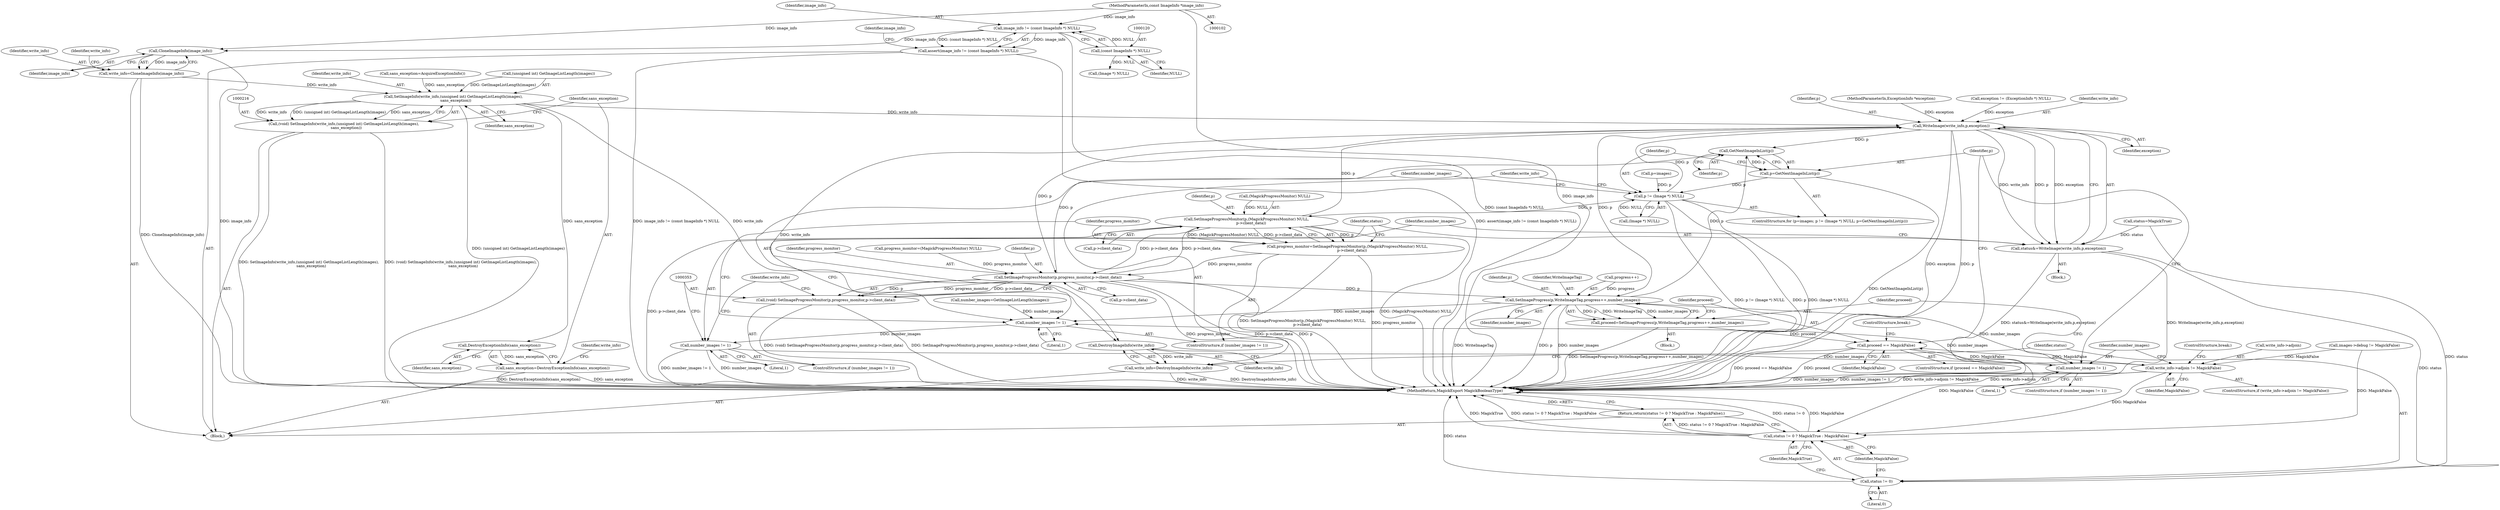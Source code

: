 digraph "0_ImageMagick_5b4bebaa91849c592a8448bc353ab25a54ff8c44@pointer" {
"1000117" [label="(Call,image_info != (const ImageInfo *) NULL)"];
"1000103" [label="(MethodParameterIn,const ImageInfo *image_info)"];
"1000119" [label="(Call,(const ImageInfo *) NULL)"];
"1000116" [label="(Call,assert(image_info != (const ImageInfo *) NULL))"];
"1000163" [label="(Call,CloneImageInfo(image_info))"];
"1000161" [label="(Call,write_info=CloneImageInfo(image_info))"];
"1000217" [label="(Call,SetImageInfo(write_info,(unsigned int) GetImageListLength(images),\n    sans_exception))"];
"1000215" [label="(Call,(void) SetImageInfo(write_info,(unsigned int) GetImageListLength(images),\n    sans_exception))"];
"1000226" [label="(Call,DestroyExceptionInfo(sans_exception))"];
"1000224" [label="(Call,sans_exception=DestroyExceptionInfo(sans_exception))"];
"1000344" [label="(Call,WriteImage(write_info,p,exception))"];
"1000325" [label="(Call,GetNextImageInList(p))"];
"1000323" [label="(Call,p=GetNextImageInList(p))"];
"1000318" [label="(Call,p != (Image *) NULL)"];
"1000334" [label="(Call,SetImageProgressMonitor(p,(MagickProgressMonitor) NULL,\n        p->client_data))"];
"1000332" [label="(Call,progress_monitor=SetImageProgressMonitor(p,(MagickProgressMonitor) NULL,\n        p->client_data))"];
"1000354" [label="(Call,SetImageProgressMonitor(p,progress_monitor,p->client_data))"];
"1000352" [label="(Call,(void) SetImageProgressMonitor(p,progress_monitor,p->client_data))"];
"1000374" [label="(Call,SetImageProgress(p,WriteImageTag,progress++,number_images))"];
"1000329" [label="(Call,number_images != 1)"];
"1000349" [label="(Call,number_images != 1)"];
"1000368" [label="(Call,number_images != 1)"];
"1000372" [label="(Call,proceed=SetImageProgress(p,WriteImageTag,progress++,number_images))"];
"1000381" [label="(Call,proceed == MagickFalse)"];
"1000361" [label="(Call,write_info->adjoin != MagickFalse)"];
"1000390" [label="(Call,status != 0 ? MagickTrue : MagickFalse)"];
"1000389" [label="(Return,return(status != 0 ? MagickTrue : MagickFalse);)"];
"1000342" [label="(Call,status&=WriteImage(write_info,p,exception))"];
"1000391" [label="(Call,status != 0)"];
"1000387" [label="(Call,DestroyImageInfo(write_info))"];
"1000385" [label="(Call,write_info=DestroyImageInfo(write_info))"];
"1000219" [label="(Call,(unsigned int) GetImageListLength(images))"];
"1000121" [label="(Identifier,NULL)"];
"1000162" [label="(Identifier,write_info)"];
"1000382" [label="(Identifier,proceed)"];
"1000343" [label="(Identifier,status)"];
"1000168" [label="(Identifier,write_info)"];
"1000218" [label="(Identifier,write_info)"];
"1000377" [label="(Call,progress++)"];
"1000383" [label="(Identifier,MagickFalse)"];
"1000107" [label="(Block,)"];
"1000217" [label="(Call,SetImageInfo(write_info,(unsigned int) GetImageListLength(images),\n    sans_exception))"];
"1000380" [label="(ControlStructure,if (proceed == MagickFalse))"];
"1000356" [label="(Identifier,progress_monitor)"];
"1000374" [label="(Call,SetImageProgress(p,WriteImageTag,progress++,number_images))"];
"1000379" [label="(Identifier,number_images)"];
"1000331" [label="(Literal,1)"];
"1000118" [label="(Identifier,image_info)"];
"1000351" [label="(Literal,1)"];
"1000326" [label="(Identifier,p)"];
"1000323" [label="(Call,p=GetNextImageInList(p))"];
"1000103" [label="(MethodParameterIn,const ImageInfo *image_info)"];
"1000164" [label="(Identifier,image_info)"];
"1000141" [label="(Call,images->debug != MagickFalse)"];
"1000370" [label="(Literal,1)"];
"1000362" [label="(Call,write_info->adjoin)"];
"1000320" [label="(Call,(Image *) NULL)"];
"1000226" [label="(Call,DestroyExceptionInfo(sans_exception))"];
"1000315" [label="(Call,p=images)"];
"1000395" [label="(Identifier,MagickFalse)"];
"1000212" [label="(Call,sans_exception=AcquireExceptionInfo())"];
"1000346" [label="(Identifier,p)"];
"1000161" [label="(Call,write_info=CloneImageInfo(image_info))"];
"1000330" [label="(Identifier,number_images)"];
"1000394" [label="(Identifier,MagickTrue)"];
"1000349" [label="(Call,number_images != 1)"];
"1000332" [label="(Call,progress_monitor=SetImageProgressMonitor(p,(MagickProgressMonitor) NULL,\n        p->client_data))"];
"1000348" [label="(ControlStructure,if (number_images != 1))"];
"1000361" [label="(Call,write_info->adjoin != MagickFalse)"];
"1000106" [label="(MethodParameterIn,ExceptionInfo *exception)"];
"1000336" [label="(Call,(MagickProgressMonitor) NULL)"];
"1000386" [label="(Identifier,write_info)"];
"1000224" [label="(Call,sans_exception=DestroyExceptionInfo(sans_exception))"];
"1000131" [label="(Call,(Image *) NULL)"];
"1000352" [label="(Call,(void) SetImageProgressMonitor(p,progress_monitor,p->client_data))"];
"1000116" [label="(Call,assert(image_info != (const ImageInfo *) NULL))"];
"1000302" [label="(Call,progress_monitor=(MagickProgressMonitor) NULL)"];
"1000390" [label="(Call,status != 0 ? MagickTrue : MagickFalse)"];
"1000365" [label="(Identifier,MagickFalse)"];
"1000156" [label="(Call,exception != (ExceptionInfo *) NULL)"];
"1000366" [label="(ControlStructure,break;)"];
"1000384" [label="(ControlStructure,break;)"];
"1000327" [label="(Block,)"];
"1000391" [label="(Call,status != 0)"];
"1000389" [label="(Return,return(status != 0 ? MagickTrue : MagickFalse);)"];
"1000354" [label="(Call,SetImageProgressMonitor(p,progress_monitor,p->client_data))"];
"1000335" [label="(Identifier,p)"];
"1000299" [label="(Call,status=MagickTrue)"];
"1000329" [label="(Call,number_images != 1)"];
"1000345" [label="(Identifier,write_info)"];
"1000324" [label="(Identifier,p)"];
"1000369" [label="(Identifier,number_images)"];
"1000325" [label="(Call,GetNextImageInList(p))"];
"1000318" [label="(Call,p != (Image *) NULL)"];
"1000227" [label="(Identifier,sans_exception)"];
"1000342" [label="(Call,status&=WriteImage(write_info,p,exception))"];
"1000375" [label="(Identifier,p)"];
"1000119" [label="(Call,(const ImageInfo *) NULL)"];
"1000344" [label="(Call,WriteImage(write_info,p,exception))"];
"1000223" [label="(Identifier,sans_exception)"];
"1000215" [label="(Call,(void) SetImageInfo(write_info,(unsigned int) GetImageListLength(images),\n    sans_exception))"];
"1000372" [label="(Call,proceed=SetImageProgress(p,WriteImageTag,progress++,number_images))"];
"1000225" [label="(Identifier,sans_exception)"];
"1000357" [label="(Call,p->client_data)"];
"1000393" [label="(Literal,0)"];
"1000355" [label="(Identifier,p)"];
"1000363" [label="(Identifier,write_info)"];
"1000117" [label="(Call,image_info != (const ImageInfo *) NULL)"];
"1000368" [label="(Call,number_images != 1)"];
"1000360" [label="(ControlStructure,if (write_info->adjoin != MagickFalse))"];
"1000125" [label="(Identifier,image_info)"];
"1000387" [label="(Call,DestroyImageInfo(write_info))"];
"1000347" [label="(Identifier,exception)"];
"1000373" [label="(Identifier,proceed)"];
"1000396" [label="(MethodReturn,MagickExport MagickBooleanType)"];
"1000163" [label="(Call,CloneImageInfo(image_info))"];
"1000381" [label="(Call,proceed == MagickFalse)"];
"1000367" [label="(ControlStructure,if (number_images != 1))"];
"1000232" [label="(Identifier,write_info)"];
"1000385" [label="(Call,write_info=DestroyImageInfo(write_info))"];
"1000371" [label="(Block,)"];
"1000310" [label="(Call,number_images=GetImageListLength(images))"];
"1000334" [label="(Call,SetImageProgressMonitor(p,(MagickProgressMonitor) NULL,\n        p->client_data))"];
"1000376" [label="(Identifier,WriteImageTag)"];
"1000314" [label="(ControlStructure,for (p=images; p != (Image *) NULL; p=GetNextImageInList(p)))"];
"1000333" [label="(Identifier,progress_monitor)"];
"1000350" [label="(Identifier,number_images)"];
"1000392" [label="(Identifier,status)"];
"1000339" [label="(Call,p->client_data)"];
"1000328" [label="(ControlStructure,if (number_images != 1))"];
"1000388" [label="(Identifier,write_info)"];
"1000319" [label="(Identifier,p)"];
"1000117" -> "1000116"  [label="AST: "];
"1000117" -> "1000119"  [label="CFG: "];
"1000118" -> "1000117"  [label="AST: "];
"1000119" -> "1000117"  [label="AST: "];
"1000116" -> "1000117"  [label="CFG: "];
"1000117" -> "1000396"  [label="DDG: (const ImageInfo *) NULL"];
"1000117" -> "1000116"  [label="DDG: image_info"];
"1000117" -> "1000116"  [label="DDG: (const ImageInfo *) NULL"];
"1000103" -> "1000117"  [label="DDG: image_info"];
"1000119" -> "1000117"  [label="DDG: NULL"];
"1000117" -> "1000163"  [label="DDG: image_info"];
"1000103" -> "1000102"  [label="AST: "];
"1000103" -> "1000396"  [label="DDG: image_info"];
"1000103" -> "1000163"  [label="DDG: image_info"];
"1000119" -> "1000121"  [label="CFG: "];
"1000120" -> "1000119"  [label="AST: "];
"1000121" -> "1000119"  [label="AST: "];
"1000119" -> "1000131"  [label="DDG: NULL"];
"1000116" -> "1000107"  [label="AST: "];
"1000125" -> "1000116"  [label="CFG: "];
"1000116" -> "1000396"  [label="DDG: image_info != (const ImageInfo *) NULL"];
"1000116" -> "1000396"  [label="DDG: assert(image_info != (const ImageInfo *) NULL)"];
"1000163" -> "1000161"  [label="AST: "];
"1000163" -> "1000164"  [label="CFG: "];
"1000164" -> "1000163"  [label="AST: "];
"1000161" -> "1000163"  [label="CFG: "];
"1000163" -> "1000396"  [label="DDG: image_info"];
"1000163" -> "1000161"  [label="DDG: image_info"];
"1000161" -> "1000107"  [label="AST: "];
"1000162" -> "1000161"  [label="AST: "];
"1000168" -> "1000161"  [label="CFG: "];
"1000161" -> "1000396"  [label="DDG: CloneImageInfo(image_info)"];
"1000161" -> "1000217"  [label="DDG: write_info"];
"1000217" -> "1000215"  [label="AST: "];
"1000217" -> "1000223"  [label="CFG: "];
"1000218" -> "1000217"  [label="AST: "];
"1000219" -> "1000217"  [label="AST: "];
"1000223" -> "1000217"  [label="AST: "];
"1000215" -> "1000217"  [label="CFG: "];
"1000217" -> "1000396"  [label="DDG: (unsigned int) GetImageListLength(images)"];
"1000217" -> "1000215"  [label="DDG: write_info"];
"1000217" -> "1000215"  [label="DDG: (unsigned int) GetImageListLength(images)"];
"1000217" -> "1000215"  [label="DDG: sans_exception"];
"1000219" -> "1000217"  [label="DDG: GetImageListLength(images)"];
"1000212" -> "1000217"  [label="DDG: sans_exception"];
"1000217" -> "1000226"  [label="DDG: sans_exception"];
"1000217" -> "1000344"  [label="DDG: write_info"];
"1000217" -> "1000387"  [label="DDG: write_info"];
"1000215" -> "1000107"  [label="AST: "];
"1000216" -> "1000215"  [label="AST: "];
"1000225" -> "1000215"  [label="CFG: "];
"1000215" -> "1000396"  [label="DDG: SetImageInfo(write_info,(unsigned int) GetImageListLength(images),\n    sans_exception)"];
"1000215" -> "1000396"  [label="DDG: (void) SetImageInfo(write_info,(unsigned int) GetImageListLength(images),\n    sans_exception)"];
"1000226" -> "1000224"  [label="AST: "];
"1000226" -> "1000227"  [label="CFG: "];
"1000227" -> "1000226"  [label="AST: "];
"1000224" -> "1000226"  [label="CFG: "];
"1000226" -> "1000224"  [label="DDG: sans_exception"];
"1000224" -> "1000107"  [label="AST: "];
"1000225" -> "1000224"  [label="AST: "];
"1000232" -> "1000224"  [label="CFG: "];
"1000224" -> "1000396"  [label="DDG: sans_exception"];
"1000224" -> "1000396"  [label="DDG: DestroyExceptionInfo(sans_exception)"];
"1000344" -> "1000342"  [label="AST: "];
"1000344" -> "1000347"  [label="CFG: "];
"1000345" -> "1000344"  [label="AST: "];
"1000346" -> "1000344"  [label="AST: "];
"1000347" -> "1000344"  [label="AST: "];
"1000342" -> "1000344"  [label="CFG: "];
"1000344" -> "1000396"  [label="DDG: exception"];
"1000344" -> "1000396"  [label="DDG: p"];
"1000344" -> "1000325"  [label="DDG: p"];
"1000344" -> "1000342"  [label="DDG: write_info"];
"1000344" -> "1000342"  [label="DDG: p"];
"1000344" -> "1000342"  [label="DDG: exception"];
"1000318" -> "1000344"  [label="DDG: p"];
"1000334" -> "1000344"  [label="DDG: p"];
"1000156" -> "1000344"  [label="DDG: exception"];
"1000106" -> "1000344"  [label="DDG: exception"];
"1000344" -> "1000354"  [label="DDG: p"];
"1000344" -> "1000374"  [label="DDG: p"];
"1000344" -> "1000387"  [label="DDG: write_info"];
"1000325" -> "1000323"  [label="AST: "];
"1000325" -> "1000326"  [label="CFG: "];
"1000326" -> "1000325"  [label="AST: "];
"1000323" -> "1000325"  [label="CFG: "];
"1000325" -> "1000323"  [label="DDG: p"];
"1000374" -> "1000325"  [label="DDG: p"];
"1000354" -> "1000325"  [label="DDG: p"];
"1000323" -> "1000314"  [label="AST: "];
"1000324" -> "1000323"  [label="AST: "];
"1000319" -> "1000323"  [label="CFG: "];
"1000323" -> "1000396"  [label="DDG: GetNextImageInList(p)"];
"1000323" -> "1000318"  [label="DDG: p"];
"1000318" -> "1000314"  [label="AST: "];
"1000318" -> "1000320"  [label="CFG: "];
"1000319" -> "1000318"  [label="AST: "];
"1000320" -> "1000318"  [label="AST: "];
"1000330" -> "1000318"  [label="CFG: "];
"1000386" -> "1000318"  [label="CFG: "];
"1000318" -> "1000396"  [label="DDG: p != (Image *) NULL"];
"1000318" -> "1000396"  [label="DDG: p"];
"1000318" -> "1000396"  [label="DDG: (Image *) NULL"];
"1000315" -> "1000318"  [label="DDG: p"];
"1000320" -> "1000318"  [label="DDG: NULL"];
"1000318" -> "1000334"  [label="DDG: p"];
"1000334" -> "1000332"  [label="AST: "];
"1000334" -> "1000339"  [label="CFG: "];
"1000335" -> "1000334"  [label="AST: "];
"1000336" -> "1000334"  [label="AST: "];
"1000339" -> "1000334"  [label="AST: "];
"1000332" -> "1000334"  [label="CFG: "];
"1000334" -> "1000396"  [label="DDG: p->client_data"];
"1000334" -> "1000396"  [label="DDG: (MagickProgressMonitor) NULL"];
"1000334" -> "1000332"  [label="DDG: p"];
"1000334" -> "1000332"  [label="DDG: (MagickProgressMonitor) NULL"];
"1000334" -> "1000332"  [label="DDG: p->client_data"];
"1000336" -> "1000334"  [label="DDG: NULL"];
"1000354" -> "1000334"  [label="DDG: p->client_data"];
"1000334" -> "1000354"  [label="DDG: p->client_data"];
"1000332" -> "1000328"  [label="AST: "];
"1000333" -> "1000332"  [label="AST: "];
"1000343" -> "1000332"  [label="CFG: "];
"1000332" -> "1000396"  [label="DDG: SetImageProgressMonitor(p,(MagickProgressMonitor) NULL,\n        p->client_data)"];
"1000332" -> "1000396"  [label="DDG: progress_monitor"];
"1000332" -> "1000354"  [label="DDG: progress_monitor"];
"1000354" -> "1000352"  [label="AST: "];
"1000354" -> "1000357"  [label="CFG: "];
"1000355" -> "1000354"  [label="AST: "];
"1000356" -> "1000354"  [label="AST: "];
"1000357" -> "1000354"  [label="AST: "];
"1000352" -> "1000354"  [label="CFG: "];
"1000354" -> "1000396"  [label="DDG: progress_monitor"];
"1000354" -> "1000396"  [label="DDG: p->client_data"];
"1000354" -> "1000396"  [label="DDG: p"];
"1000354" -> "1000352"  [label="DDG: p"];
"1000354" -> "1000352"  [label="DDG: progress_monitor"];
"1000354" -> "1000352"  [label="DDG: p->client_data"];
"1000302" -> "1000354"  [label="DDG: progress_monitor"];
"1000354" -> "1000374"  [label="DDG: p"];
"1000352" -> "1000348"  [label="AST: "];
"1000353" -> "1000352"  [label="AST: "];
"1000363" -> "1000352"  [label="CFG: "];
"1000352" -> "1000396"  [label="DDG: (void) SetImageProgressMonitor(p,progress_monitor,p->client_data)"];
"1000352" -> "1000396"  [label="DDG: SetImageProgressMonitor(p,progress_monitor,p->client_data)"];
"1000374" -> "1000372"  [label="AST: "];
"1000374" -> "1000379"  [label="CFG: "];
"1000375" -> "1000374"  [label="AST: "];
"1000376" -> "1000374"  [label="AST: "];
"1000377" -> "1000374"  [label="AST: "];
"1000379" -> "1000374"  [label="AST: "];
"1000372" -> "1000374"  [label="CFG: "];
"1000374" -> "1000396"  [label="DDG: WriteImageTag"];
"1000374" -> "1000396"  [label="DDG: p"];
"1000374" -> "1000396"  [label="DDG: number_images"];
"1000374" -> "1000329"  [label="DDG: number_images"];
"1000374" -> "1000372"  [label="DDG: p"];
"1000374" -> "1000372"  [label="DDG: WriteImageTag"];
"1000374" -> "1000372"  [label="DDG: number_images"];
"1000377" -> "1000374"  [label="DDG: progress"];
"1000368" -> "1000374"  [label="DDG: number_images"];
"1000329" -> "1000328"  [label="AST: "];
"1000329" -> "1000331"  [label="CFG: "];
"1000330" -> "1000329"  [label="AST: "];
"1000331" -> "1000329"  [label="AST: "];
"1000333" -> "1000329"  [label="CFG: "];
"1000343" -> "1000329"  [label="CFG: "];
"1000368" -> "1000329"  [label="DDG: number_images"];
"1000310" -> "1000329"  [label="DDG: number_images"];
"1000329" -> "1000349"  [label="DDG: number_images"];
"1000349" -> "1000348"  [label="AST: "];
"1000349" -> "1000351"  [label="CFG: "];
"1000350" -> "1000349"  [label="AST: "];
"1000351" -> "1000349"  [label="AST: "];
"1000353" -> "1000349"  [label="CFG: "];
"1000363" -> "1000349"  [label="CFG: "];
"1000349" -> "1000396"  [label="DDG: number_images"];
"1000349" -> "1000396"  [label="DDG: number_images != 1"];
"1000349" -> "1000368"  [label="DDG: number_images"];
"1000368" -> "1000367"  [label="AST: "];
"1000368" -> "1000370"  [label="CFG: "];
"1000369" -> "1000368"  [label="AST: "];
"1000370" -> "1000368"  [label="AST: "];
"1000373" -> "1000368"  [label="CFG: "];
"1000324" -> "1000368"  [label="CFG: "];
"1000368" -> "1000396"  [label="DDG: number_images"];
"1000368" -> "1000396"  [label="DDG: number_images != 1"];
"1000372" -> "1000371"  [label="AST: "];
"1000373" -> "1000372"  [label="AST: "];
"1000382" -> "1000372"  [label="CFG: "];
"1000372" -> "1000396"  [label="DDG: SetImageProgress(p,WriteImageTag,progress++,number_images)"];
"1000372" -> "1000381"  [label="DDG: proceed"];
"1000381" -> "1000380"  [label="AST: "];
"1000381" -> "1000383"  [label="CFG: "];
"1000382" -> "1000381"  [label="AST: "];
"1000383" -> "1000381"  [label="AST: "];
"1000384" -> "1000381"  [label="CFG: "];
"1000324" -> "1000381"  [label="CFG: "];
"1000381" -> "1000396"  [label="DDG: proceed"];
"1000381" -> "1000396"  [label="DDG: proceed == MagickFalse"];
"1000381" -> "1000361"  [label="DDG: MagickFalse"];
"1000361" -> "1000381"  [label="DDG: MagickFalse"];
"1000381" -> "1000390"  [label="DDG: MagickFalse"];
"1000361" -> "1000360"  [label="AST: "];
"1000361" -> "1000365"  [label="CFG: "];
"1000362" -> "1000361"  [label="AST: "];
"1000365" -> "1000361"  [label="AST: "];
"1000366" -> "1000361"  [label="CFG: "];
"1000369" -> "1000361"  [label="CFG: "];
"1000361" -> "1000396"  [label="DDG: write_info->adjoin != MagickFalse"];
"1000361" -> "1000396"  [label="DDG: write_info->adjoin"];
"1000141" -> "1000361"  [label="DDG: MagickFalse"];
"1000361" -> "1000390"  [label="DDG: MagickFalse"];
"1000390" -> "1000389"  [label="AST: "];
"1000390" -> "1000394"  [label="CFG: "];
"1000390" -> "1000395"  [label="CFG: "];
"1000391" -> "1000390"  [label="AST: "];
"1000394" -> "1000390"  [label="AST: "];
"1000395" -> "1000390"  [label="AST: "];
"1000389" -> "1000390"  [label="CFG: "];
"1000390" -> "1000396"  [label="DDG: MagickTrue"];
"1000390" -> "1000396"  [label="DDG: status != 0 ? MagickTrue : MagickFalse"];
"1000390" -> "1000396"  [label="DDG: status != 0"];
"1000390" -> "1000396"  [label="DDG: MagickFalse"];
"1000390" -> "1000389"  [label="DDG: status != 0 ? MagickTrue : MagickFalse"];
"1000141" -> "1000390"  [label="DDG: MagickFalse"];
"1000389" -> "1000107"  [label="AST: "];
"1000396" -> "1000389"  [label="CFG: "];
"1000389" -> "1000396"  [label="DDG: <RET>"];
"1000342" -> "1000327"  [label="AST: "];
"1000343" -> "1000342"  [label="AST: "];
"1000350" -> "1000342"  [label="CFG: "];
"1000342" -> "1000396"  [label="DDG: WriteImage(write_info,p,exception)"];
"1000342" -> "1000396"  [label="DDG: status&=WriteImage(write_info,p,exception)"];
"1000299" -> "1000342"  [label="DDG: status"];
"1000342" -> "1000391"  [label="DDG: status"];
"1000391" -> "1000393"  [label="CFG: "];
"1000392" -> "1000391"  [label="AST: "];
"1000393" -> "1000391"  [label="AST: "];
"1000394" -> "1000391"  [label="CFG: "];
"1000395" -> "1000391"  [label="CFG: "];
"1000391" -> "1000396"  [label="DDG: status"];
"1000299" -> "1000391"  [label="DDG: status"];
"1000387" -> "1000385"  [label="AST: "];
"1000387" -> "1000388"  [label="CFG: "];
"1000388" -> "1000387"  [label="AST: "];
"1000385" -> "1000387"  [label="CFG: "];
"1000387" -> "1000385"  [label="DDG: write_info"];
"1000385" -> "1000107"  [label="AST: "];
"1000386" -> "1000385"  [label="AST: "];
"1000392" -> "1000385"  [label="CFG: "];
"1000385" -> "1000396"  [label="DDG: DestroyImageInfo(write_info)"];
"1000385" -> "1000396"  [label="DDG: write_info"];
}
